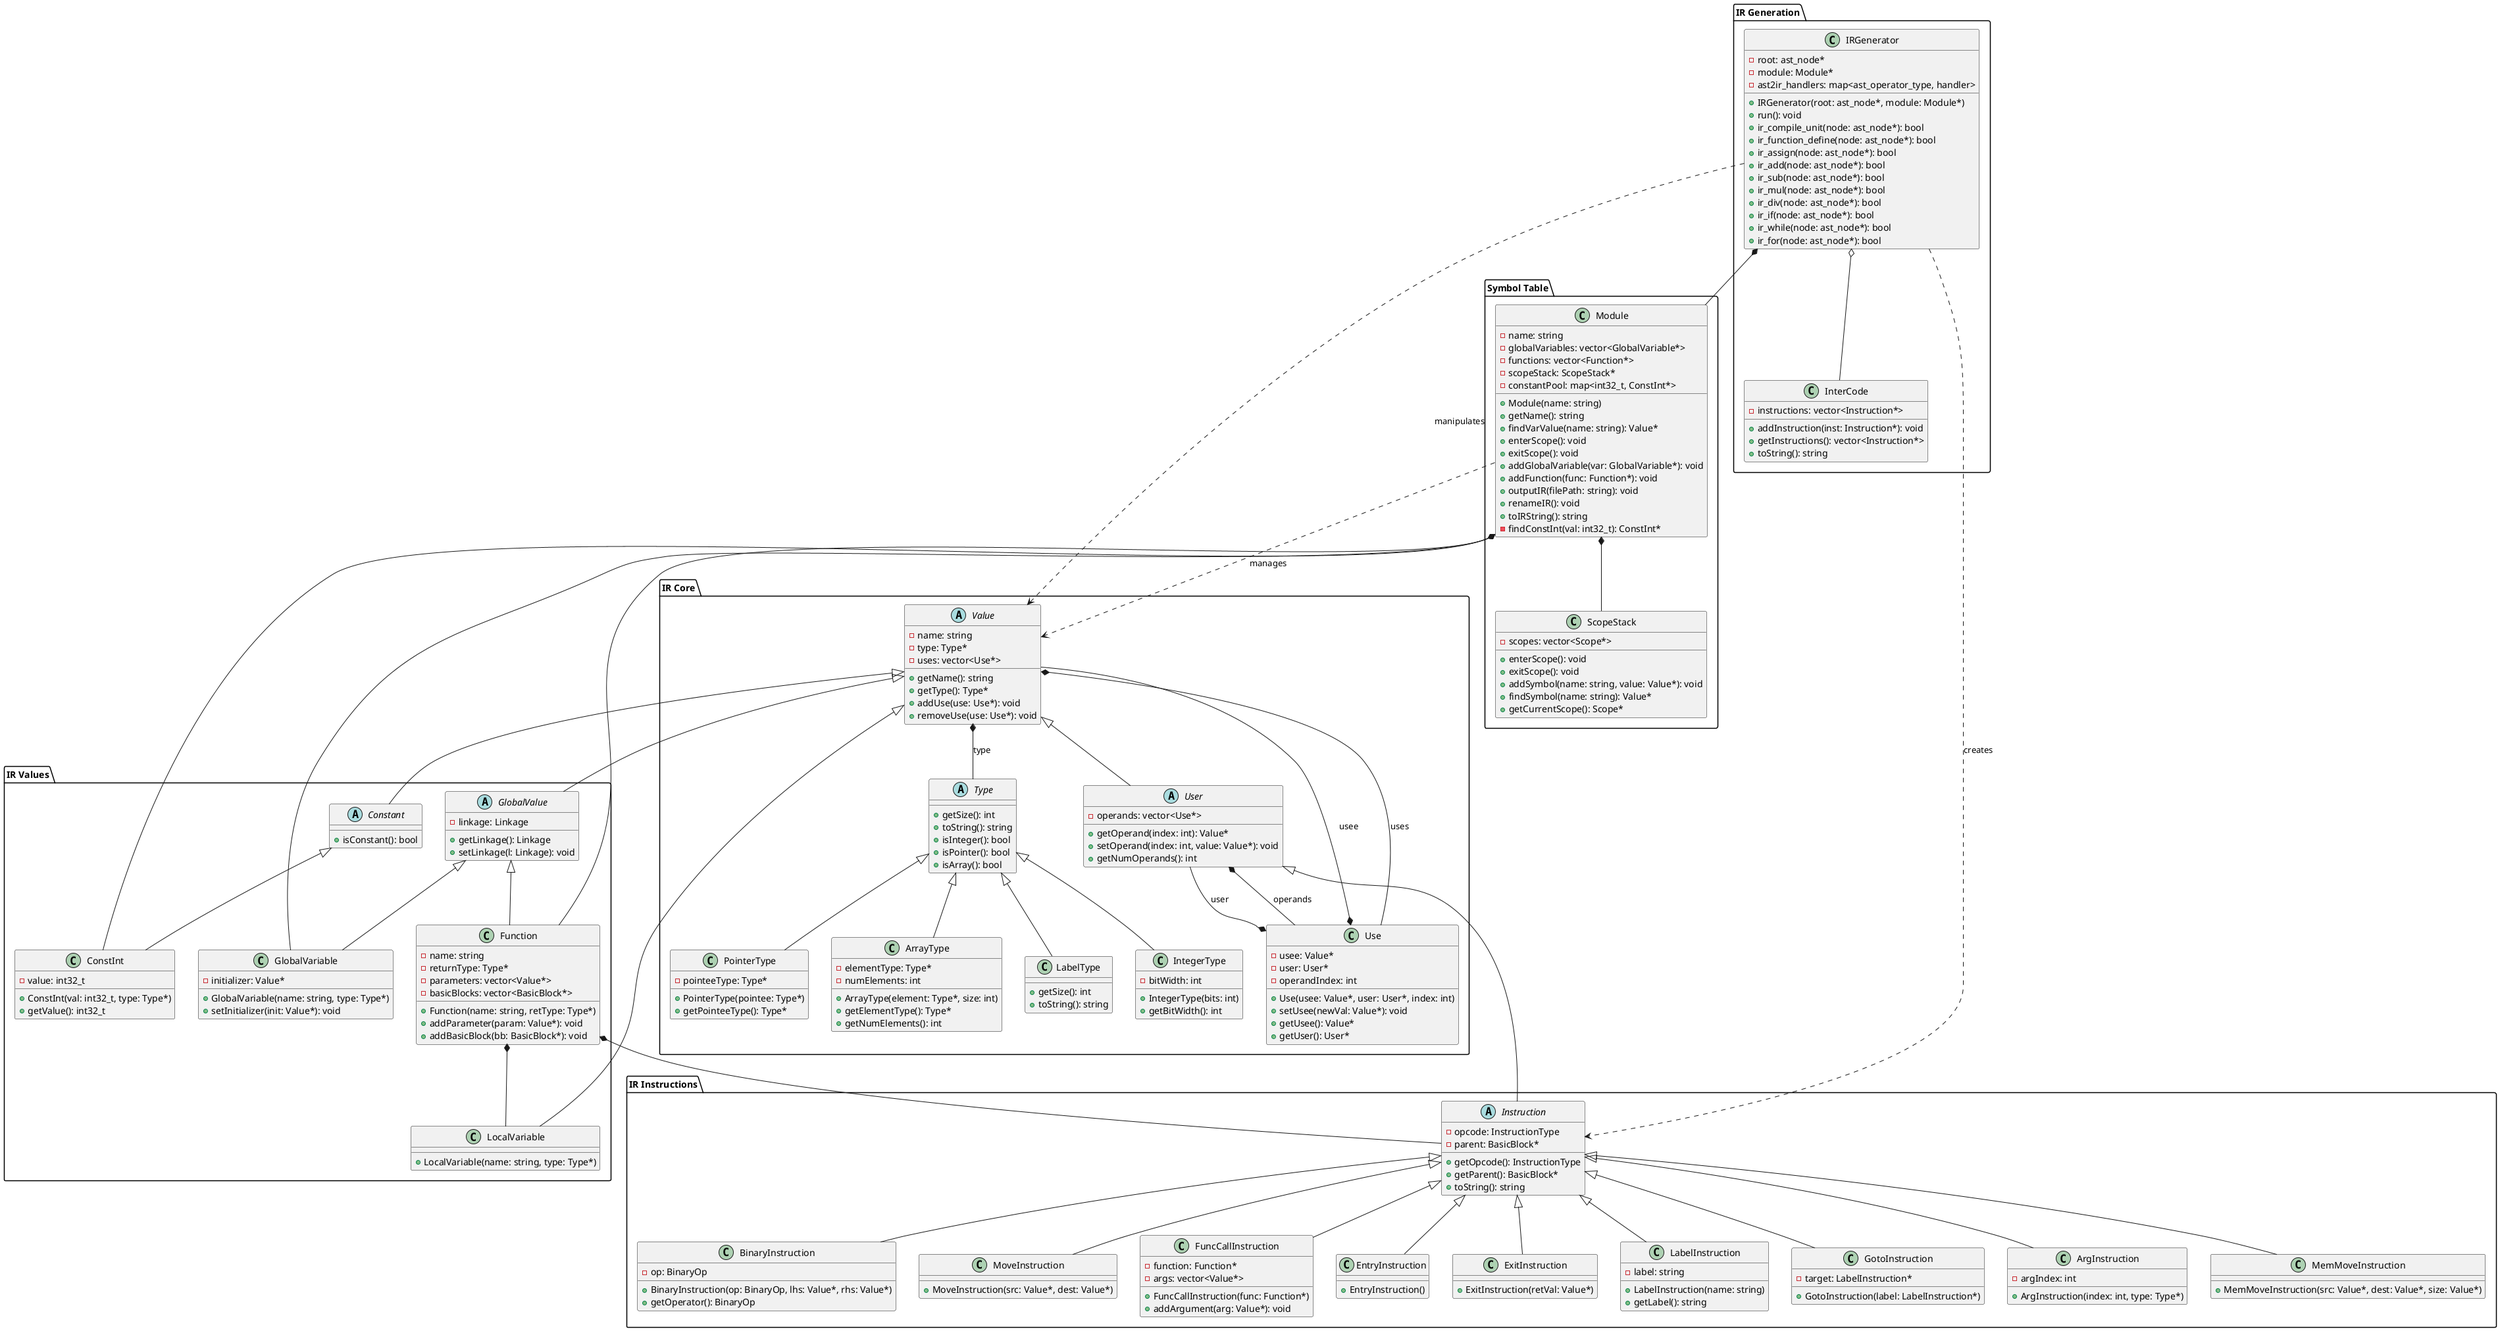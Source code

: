@startuml IR_SymbolTable_ClassDiagram

package "IR Core" {
    abstract class Value {
        -name: string
        -type: Type*
        -uses: vector<Use*>
        +getName(): string
        +getType(): Type*
        +addUse(use: Use*): void
        +removeUse(use: Use*): void
    }

    abstract class User {
        -operands: vector<Use*>
        +getOperand(index: int): Value*
        +setOperand(index: int, value: Value*): void
        +getNumOperands(): int
    }

    class Use {
        -usee: Value*
        -user: User*
        -operandIndex: int
        +Use(usee: Value*, user: User*, index: int)
        +setUsee(newVal: Value*): void
        +getUsee(): Value*
        +getUser(): User*
    }

    abstract class Type {
        +getSize(): int
        +toString(): string
        +isInteger(): bool
        +isPointer(): bool
        +isArray(): bool
    }

    class LabelType {
        +getSize(): int
        +toString(): string
    }

    class IntegerType {
        -bitWidth: int
        +IntegerType(bits: int)
        +getBitWidth(): int
    }

    class PointerType {
        -pointeeType: Type*
        +PointerType(pointee: Type*)
        +getPointeeType(): Type*
    }

    class ArrayType {
        -elementType: Type*
        -numElements: int
        +ArrayType(element: Type*, size: int)
        +getElementType(): Type*
        +getNumElements(): int
    }
}

package "IR Instructions" {
    abstract class Instruction {
        -opcode: InstructionType
        -parent: BasicBlock*
        +getOpcode(): InstructionType
        +getParent(): BasicBlock*
        +toString(): string
    }

    class BinaryInstruction {
        -op: BinaryOp
        +BinaryInstruction(op: BinaryOp, lhs: Value*, rhs: Value*)
        +getOperator(): BinaryOp
    }

    class MoveInstruction {
        +MoveInstruction(src: Value*, dest: Value*)
    }

    class FuncCallInstruction {
        -function: Function*
        -args: vector<Value*>
        +FuncCallInstruction(func: Function*)
        +addArgument(arg: Value*): void
    }

    class EntryInstruction {
        +EntryInstruction()
    }

    class ExitInstruction {
        +ExitInstruction(retVal: Value*)
    }

    class LabelInstruction {
        -label: string
        +LabelInstruction(name: string)
        +getLabel(): string
    }

    class GotoInstruction {
        -target: LabelInstruction*
        +GotoInstruction(label: LabelInstruction*)
    }

    class ArgInstruction {
        -argIndex: int
        +ArgInstruction(index: int, type: Type*)
    }

    class MemMoveInstruction {
        +MemMoveInstruction(src: Value*, dest: Value*, size: Value*)
    }
}

package "IR Values" {
    abstract class GlobalValue {
        -linkage: Linkage
        +getLinkage(): Linkage
        +setLinkage(l: Linkage): void
    }

    class Function {
        -name: string
        -returnType: Type*
        -parameters: vector<Value*>
        -basicBlocks: vector<BasicBlock*>
        +Function(name: string, retType: Type*)
        +addParameter(param: Value*): void
        +addBasicBlock(bb: BasicBlock*): void
    }

    class GlobalVariable {
        -initializer: Value*
        +GlobalVariable(name: string, type: Type*)
        +setInitializer(init: Value*): void
    }

    class LocalVariable {
        +LocalVariable(name: string, type: Type*)
    }

    abstract class Constant {
        +isConstant(): bool
    }

    class ConstInt {
        -value: int32_t
        +ConstInt(val: int32_t, type: Type*)
        +getValue(): int32_t
    }
}

package "IR Generation" {
    class IRGenerator {
        -root: ast_node*
        -module: Module*
        -ast2ir_handlers: map<ast_operator_type, handler>
        +IRGenerator(root: ast_node*, module: Module*)
        +run(): void
        +ir_compile_unit(node: ast_node*): bool
        +ir_function_define(node: ast_node*): bool
        +ir_assign(node: ast_node*): bool
        +ir_add(node: ast_node*): bool
        +ir_sub(node: ast_node*): bool
        +ir_mul(node: ast_node*): bool
        +ir_div(node: ast_node*): bool
        +ir_if(node: ast_node*): bool
        +ir_while(node: ast_node*): bool
        +ir_for(node: ast_node*): bool
    }

    class InterCode {
        -instructions: vector<Instruction*>
        +addInstruction(inst: Instruction*): void
        +getInstructions(): vector<Instruction*>
        +toString(): string
    }
}

package "Symbol Table" {
    class Module {
        -name: string
        -globalVariables: vector<GlobalVariable*>
        -functions: vector<Function*>
        -scopeStack: ScopeStack*
        -constantPool: map<int32_t, ConstInt*>
        +Module(name: string)
        +getName(): string
        +findVarValue(name: string): Value*
        +enterScope(): void
        +exitScope(): void
        +addGlobalVariable(var: GlobalVariable*): void
        +addFunction(func: Function*): void
        +outputIR(filePath: string): void
        +renameIR(): void
        +toIRString(): string
        -findConstInt(val: int32_t): ConstInt*
    }

    class ScopeStack {
        -scopes: vector<Scope*>
        +enterScope(): void
        +exitScope(): void
        +addSymbol(name: string, value: Value*): void
        +findSymbol(name: string): Value*
        +getCurrentScope(): Scope*
    }
}

' Inheritance relationships
Value <|-- User
Value <|-- Constant
Value <|-- GlobalValue
User <|-- Instruction
GlobalValue <|-- Function
GlobalValue <|-- GlobalVariable
Value <|-- LocalVariable
Constant <|-- ConstInt

Type <|-- LabelType
Type <|-- IntegerType
Type <|-- PointerType
Type <|-- ArrayType

Instruction <|-- BinaryInstruction
Instruction <|-- MoveInstruction
Instruction <|-- FuncCallInstruction
Instruction <|-- EntryInstruction
Instruction <|-- ExitInstruction
Instruction <|-- LabelInstruction
Instruction <|-- GotoInstruction
Instruction <|-- ArgInstruction
Instruction <|-- MemMoveInstruction

' Composition relationships
Use *-- Value : usee
Use *-- User : user
User *-- Use : operands
Value *-- Type : type
Value *-- Use : uses

Module *-- ScopeStack
Module *-- GlobalVariable
Module *-- Function
Module *-- ConstInt

IRGenerator *-- Module
IRGenerator o-- InterCode

Function *-- LocalVariable
Function *-- Instruction

' Dependencies
IRGenerator ..> Instruction : creates
IRGenerator ..> Value : manipulates
Module ..> Value : manages

@enduml